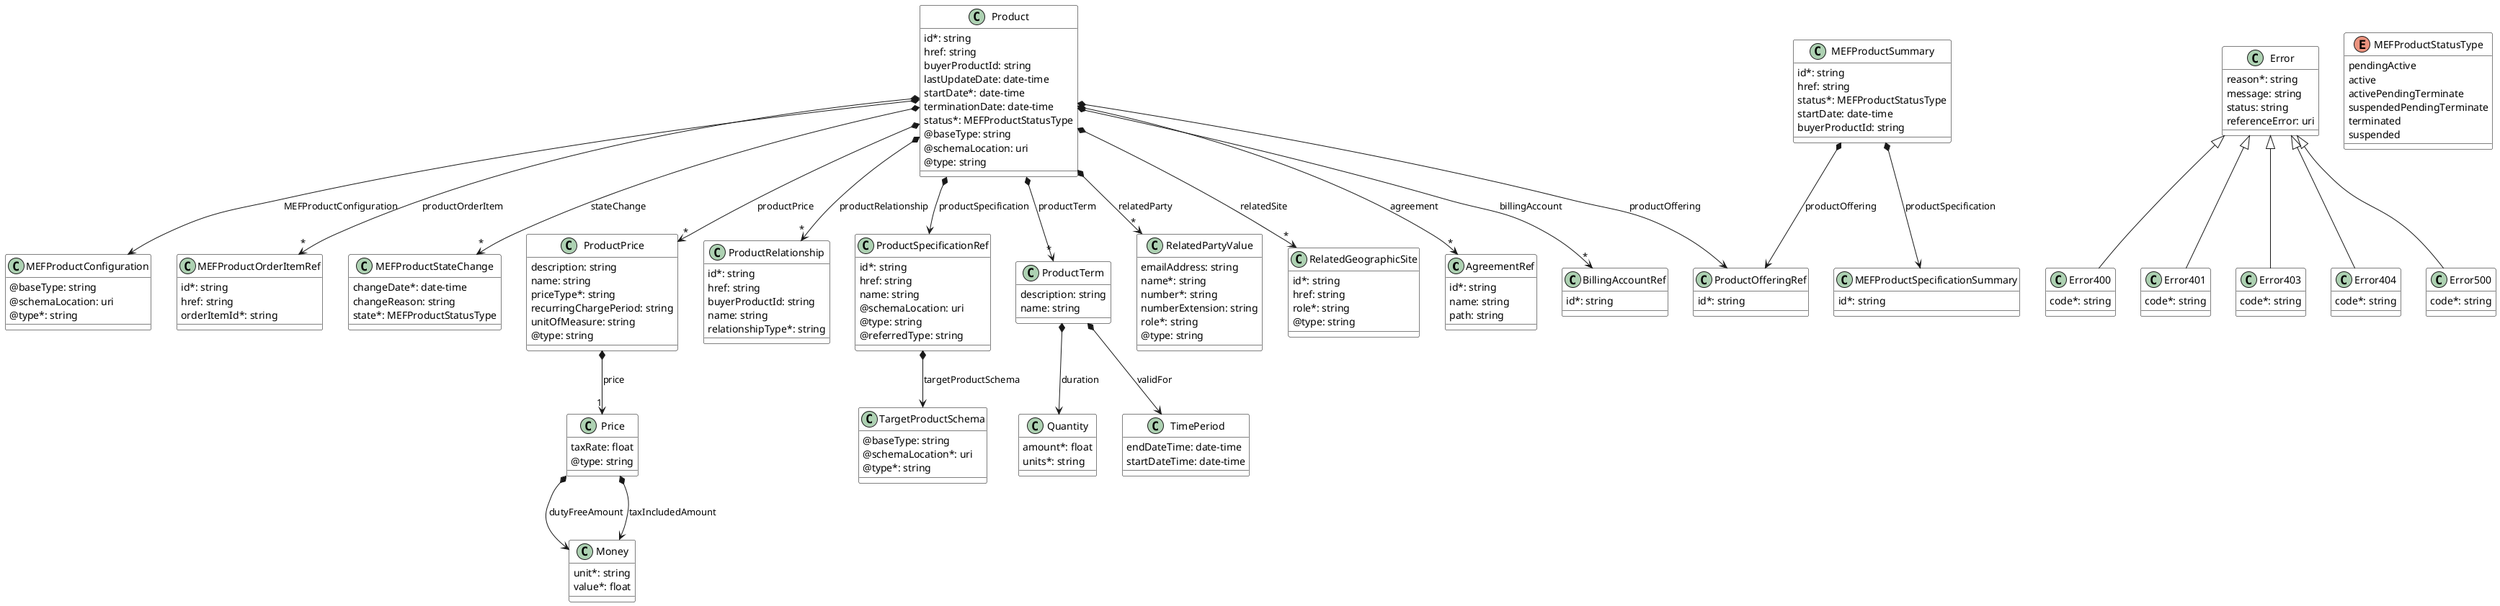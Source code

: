 @startuml
skinparam {
    ClassBackgroundColor White
    ClassBorderColor Black
}

class AgreementRef {

    id*: string 
    name: string 
    path: string 
}



class BillingAccountRef {

    id*: string 
}



class Error400 {

    code*: string 
}
Error <|-- Error400



class Error401 {

    code*: string 
}
Error <|-- Error401



class Error403 {

    code*: string 
}
Error <|-- Error403



class Error404 {

    code*: string 
}
Error <|-- Error404



class Error500 {

    code*: string 
}
Error <|-- Error500



class Error {

    reason*: string 
    message: string 
    status: string 
    referenceError: uri 
}



class MEFProductConfiguration {

    @baseType: string 
    @schemaLocation: uri 
    @type*: string 
}



class MEFProductOrderItemRef {

    id*: string 
    href: string 
    orderItemId*: string 
}



class MEFProductSpecificationSummary {

    id*: string 
}



class MEFProductStateChange {

    changeDate*: date-time 
    changeReason: string 
    state*: MEFProductStatusType 
}



class MEFProductSummary {

    id*: string 
    href: string 
    status*: MEFProductStatusType 
    startDate: date-time 
    buyerProductId: string 
}

MEFProductSummary *--> ProductOfferingRef : productOffering
MEFProductSummary *--> MEFProductSpecificationSummary : productSpecification


class Money {

    unit*: string 
    value*: float 
}



class Price {

    taxRate: float 
    @type: string 
}

Price *--> Money : dutyFreeAmount
Price *--> Money : taxIncludedAmount


class Product {

    id*: string 
    href: string 
    buyerProductId: string 
    lastUpdateDate: date-time 
    startDate*: date-time 
    terminationDate: date-time 
    status*: MEFProductStatusType 
    @baseType: string 
    @schemaLocation: uri 
    @type: string 
}

Product *--> MEFProductConfiguration : MEFProductConfiguration
Product *-->"*" AgreementRef : agreement
Product *-->"*" BillingAccountRef : billingAccount
Product *--> ProductOfferingRef : productOffering
Product *-->"*" MEFProductOrderItemRef : productOrderItem
Product *-->"*" ProductPrice : productPrice
Product *-->"*" ProductRelationship : productRelationship
Product *--> ProductSpecificationRef : productSpecification
Product *-->"*" ProductTerm : productTerm
Product *-->"*" RelatedPartyValue : relatedParty
Product *-->"*" RelatedGeographicSite : relatedSite
Product *-->"*" MEFProductStateChange : stateChange


class ProductOfferingRef {

    id*: string 
}



class ProductPrice {

    description: string 
    name: string 
    priceType*: string 
    recurringChargePeriod: string 
    unitOfMeasure: string 
    @type: string 
}

ProductPrice *-->"1" Price : price


class ProductRelationship {

    id*: string 
    href: string 
    buyerProductId: string 
    name: string 
    relationshipType*: string 
}



class ProductSpecificationRef {

    id*: string 
    href: string 
    name: string 
    @schemaLocation: uri 
    @type: string 
    @referredType: string 
}

ProductSpecificationRef *--> TargetProductSchema : targetProductSchema


class ProductTerm {

    description: string 
    name: string 
}

ProductTerm *--> Quantity : duration
ProductTerm *--> TimePeriod : validFor


class Quantity {

    amount*: float 
    units*: string 
}



class RelatedGeographicSite {

    id*: string 
    href: string 
    role*: string 
    @type: string 
}



class RelatedPartyValue {

    emailAddress: string 
    name*: string 
    number*: string 
    numberExtension: string 
    role*: string 
    @type: string 
}



class TargetProductSchema {

    @baseType: string 
    @schemaLocation*: uri 
    @type*: string 
}



class TimePeriod {

    endDateTime: date-time 
    startDateTime: date-time 
}



enum MEFProductStatusType {

    pendingActive
    active
    activePendingTerminate
    suspendedPendingTerminate
    terminated
    suspended
}
@enduml
